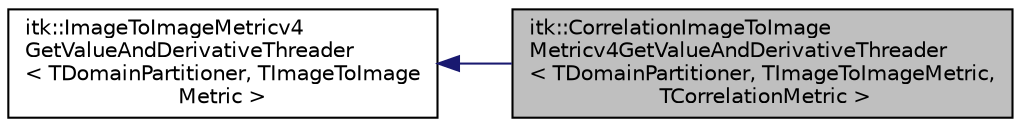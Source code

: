 digraph "itk::CorrelationImageToImageMetricv4GetValueAndDerivativeThreader&lt; TDomainPartitioner, TImageToImageMetric, TCorrelationMetric &gt;"
{
 // LATEX_PDF_SIZE
  edge [fontname="Helvetica",fontsize="10",labelfontname="Helvetica",labelfontsize="10"];
  node [fontname="Helvetica",fontsize="10",shape=record];
  rankdir="LR";
  Node1 [label="itk::CorrelationImageToImage\lMetricv4GetValueAndDerivativeThreader\l\< TDomainPartitioner, TImageToImageMetric,\l TCorrelationMetric \>",height=0.2,width=0.4,color="black", fillcolor="grey75", style="filled", fontcolor="black",tooltip="Processes points for CorrelationImageToImageMetricv4 GetValueAndDerivative."];
  Node2 -> Node1 [dir="back",color="midnightblue",fontsize="10",style="solid",fontname="Helvetica"];
  Node2 [label="itk::ImageToImageMetricv4\lGetValueAndDerivativeThreader\l\< TDomainPartitioner, TImageToImage\lMetric \>",height=0.2,width=0.4,color="black", fillcolor="white", style="filled",URL="$classitk_1_1ImageToImageMetricv4GetValueAndDerivativeThreader.html",tooltip=" "];
}

